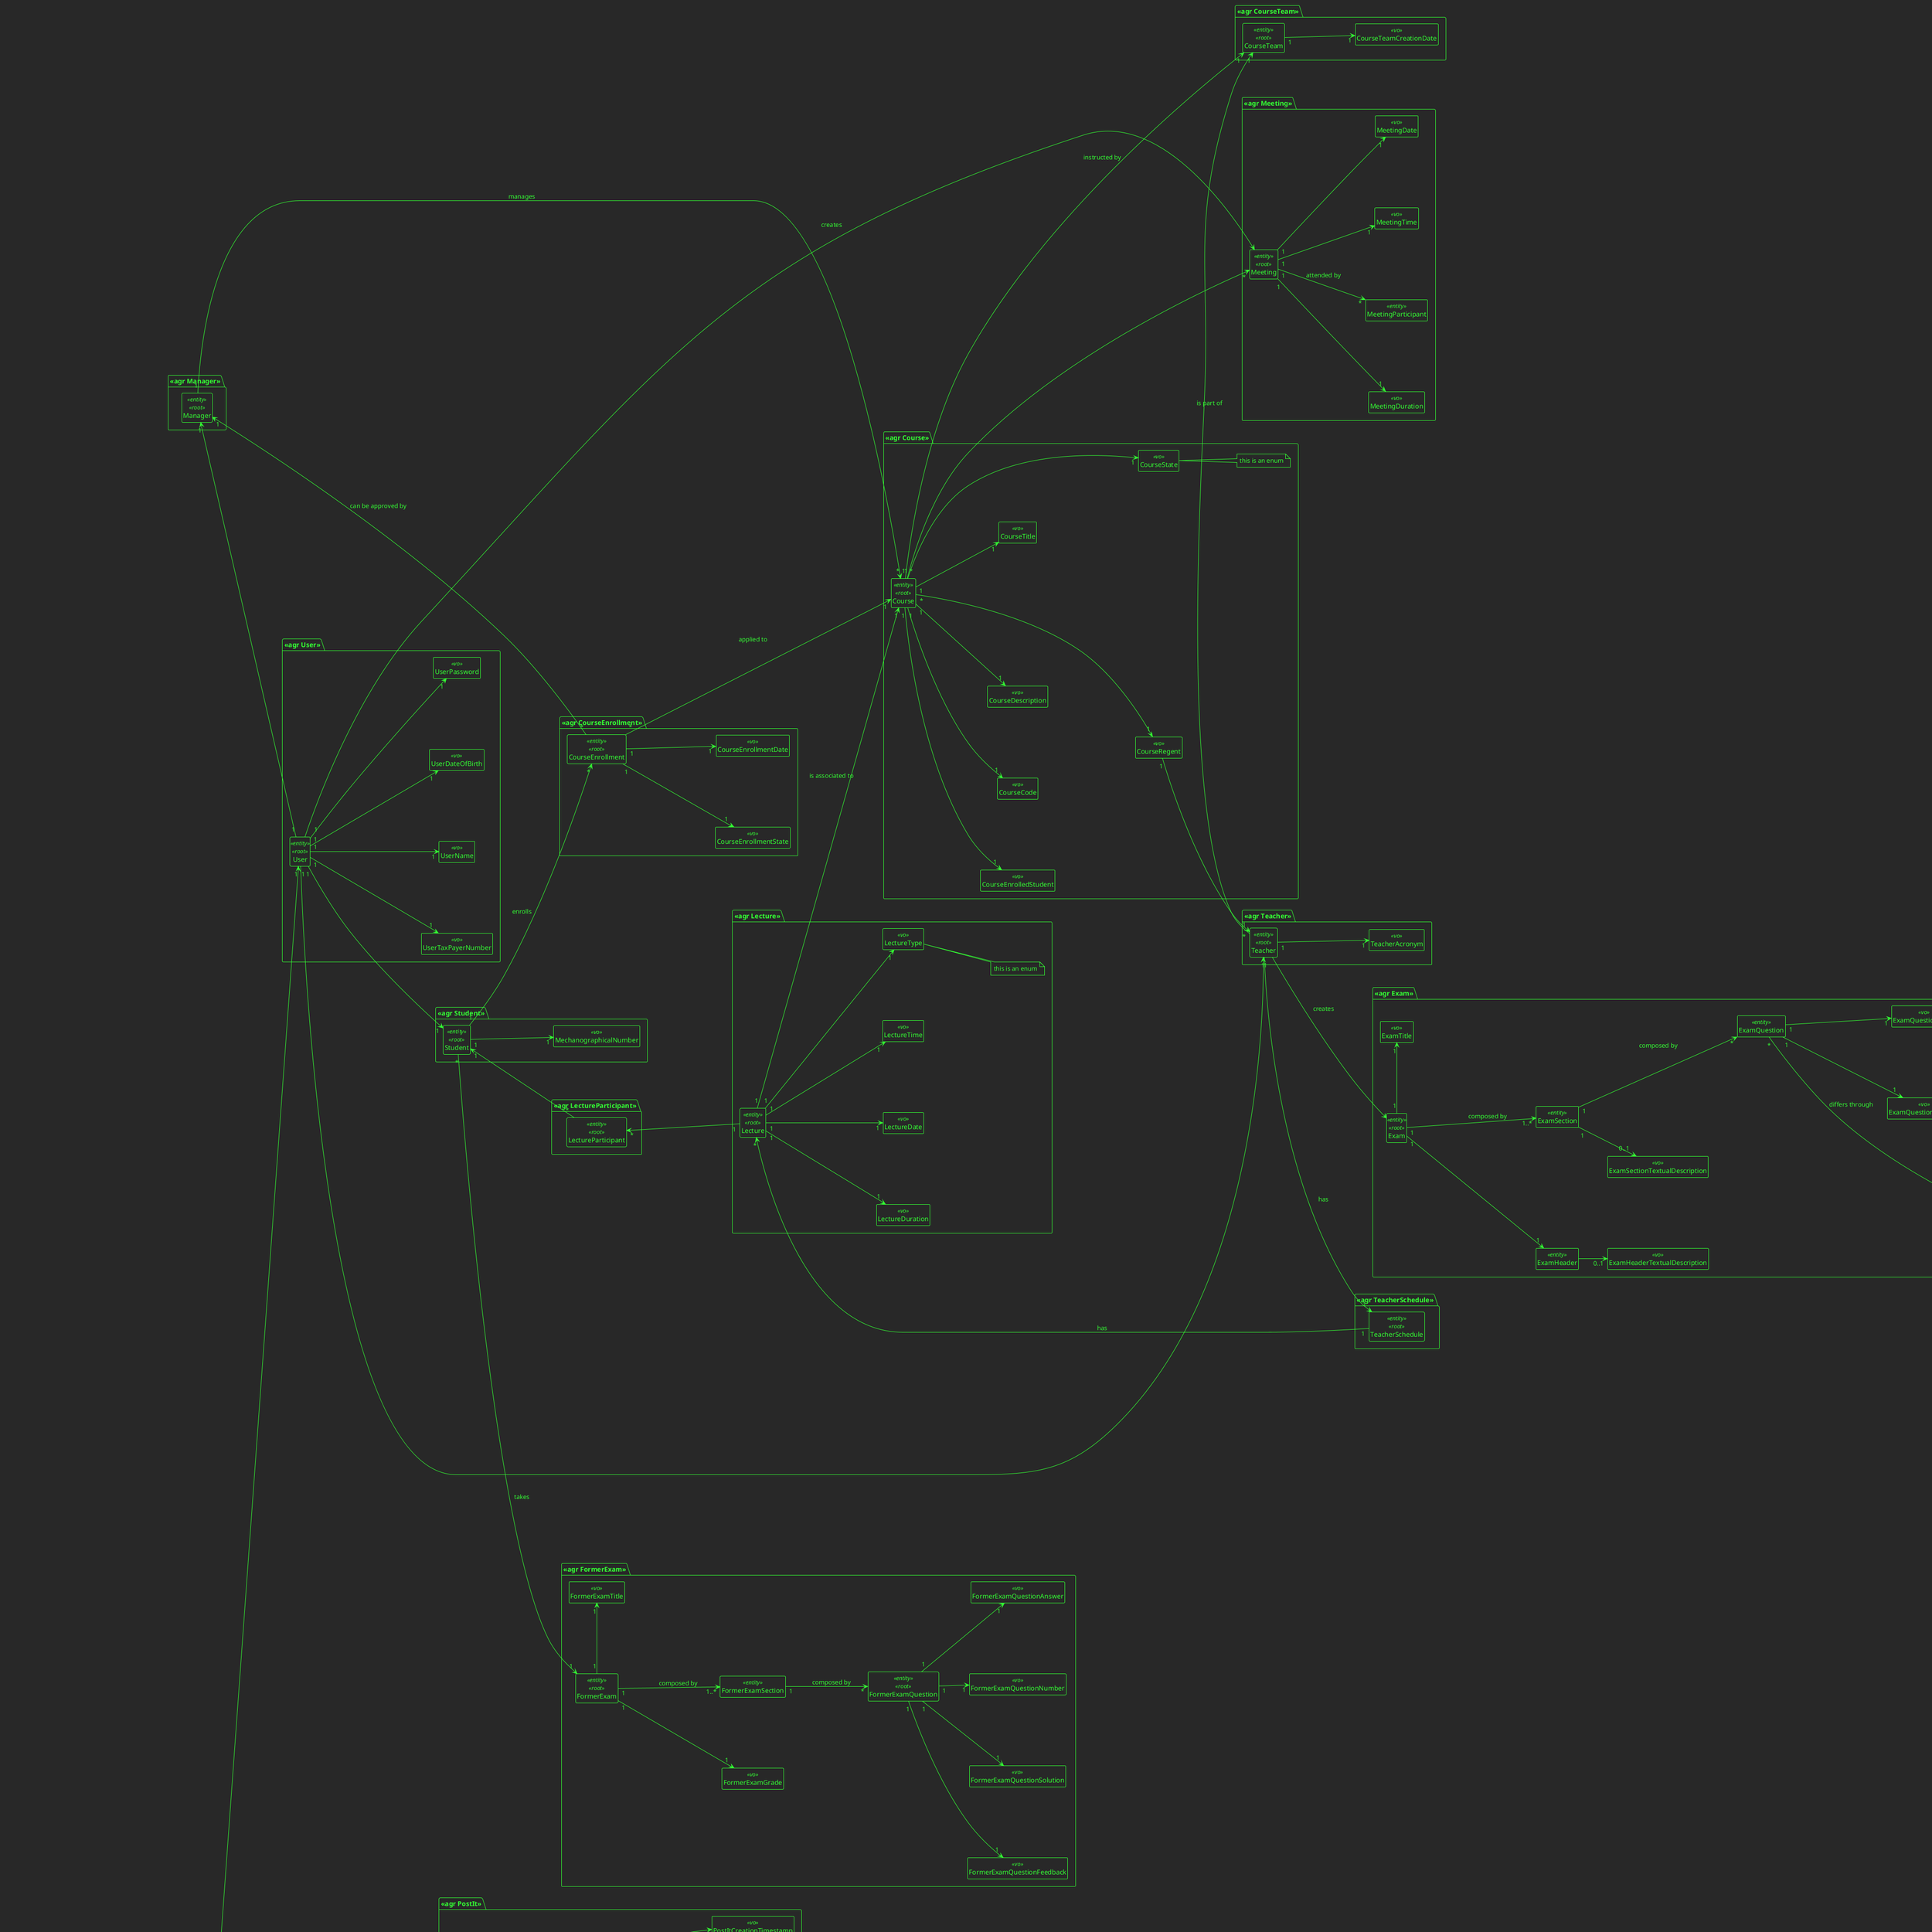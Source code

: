 @startuml DDD

!theme crt-green
skinparam nodesep 150
hide empty members
left to right direction

package "<<agr User>>"{
    class User<<entity>><<root>>{
    }
    class UserTaxPayerNumber<<vo>>{
    }
    class UserName<<vo>>{
    }
    class UserDateOfBirth<<vo>>{
    }
    class UserPassword<<vo>>{
    }
    User "1" --> "1" UserTaxPayerNumber
    User "1" --> "1" UserName
    User "1" --> "1" UserDateOfBirth
    User "1" --> "1" UserPassword
}

package "<<agr Manager>>"{

    class Manager<<entity>><<root>>{}
    User "1"-up-> "1"Manager

}

package "<<agr Teacher>>"{

    class Teacher<<entity>><<root>>{
    }
    class TeacherAcronym<<vo>>{
    }

    Teacher "1" -down-> "1" TeacherAcronym
    User "1"--> "1"Teacher
}

package "<<agr Course>>"{
    class Course<<entity>><<root>>{
    }
    class CourseEnrolledStudent<<vo>>{
    }
    class CourseCode <<vo>>
    class CourseDescription<<vo>>{
    }
    class CourseRegent<<vo>>{}

    class CourseTitle<<vo>>{
    }
    class CourseState<<vo>>{
    }
    note right: this is an enum
    Course "*" ---> "1" CourseState
    Course "*" -down--> "1" CourseRegent
    Course "1" -down-> "1" CourseTitle
    Course "1" -down-> "1" CourseDescription
    Course "1" -down-> "1" CourseCode
    Manager "1" -> "*"  Course : manages
    Course "1" --> "1" CourseEnrolledStudent
    CourseRegent "1" --> "1" Teacher
}

package "<<agr TeacherSchedule>>"{
    class TeacherSchedule <<entity>><<root>>{}

    Teacher "1"  --> "1" TeacherSchedule : has
}

package "<<agr CourseEnrollment>>"{
    class CourseEnrollment <<entity>><<root>>{
    }
    class CourseEnrollmentState <<vo>>{
    }
    class CourseEnrollmentDate <<vo>>{
    }
    CourseEnrollment "*" --> "1" Course : applied to
    CourseEnrollment "1" --> "1" CourseEnrollmentState
    CourseEnrollment "*"--left--> "1"Manager : can be approved by
    CourseEnrollment "1" --> "1" CourseEnrollmentDate
}

package "<<agr CourseTeam>>"{
    class CourseTeam<<entity>><<root>>{}
    class CourseTeamCreationDate<<vo>>{}

    CourseTeam "1" --> "1" CourseTeamCreationDate
    Teacher "*" -> "1" CourseTeam : is part of
    Course "1" --> "1" CourseTeam : instructed by
}


package "<<agr Exam>>"{
    class Exam  <<entity>><<root>> {
    }
    class ExamTitle <<vo>>{
    }
    class ExamHeader <<entity>>{
    }
    class ExamHeaderTextualDescription <<vo>>{
    }
    class ExamSection <<entity>>{
    }
    class ExamSectionTextualDescription <<vo>>{
    }
    class ExamQuestion <<entity>>{
    }
    class ExamQuestionNumber <<vo>>{
    }
    class ExamQuestionValue <<vo>>{
    }
    Teacher --> Exam : creates
    Exam "1" -right-> "1" ExamTitle
    Exam "1" ---> "1" ExamHeader
    ExamHeader --> "0..1" ExamHeaderTextualDescription
    Exam "1" ---> "1..*" ExamSection :composed by
    ExamSection "1" --> "0..1" ExamSectionTextualDescription
    ExamQuestion "1" ---> "1" ExamQuestionValue
    ExamQuestion "1" ---> "1" ExamQuestionNumber
    ExamSection "1" ---> "*" ExamQuestion : composed by
}

package "<<agr ExamQuestionType>>"{

    class ExamQuestionType <<entity>><<root>>{
    }

    class ExamMatchingQuestion <<vo>>{
    }

    class ExamMultipleChoiceQuestion <<vo>>{
    }

    class ExamShortAnswerQuestion <<vo>>{
    }

    class ExamNumericalQuestion <<vo>>{
    }

    class ExamMissingWordsQuestion <<vo>>{
    }

    class ExamVeracityQuestion <<vo>>{
    }

    ExamQuestionType <|-- ExamMatchingQuestion
    ExamQuestionType <|-- ExamNumericalQuestion
    ExamQuestionType <|-- ExamShortAnswerQuestion
    ExamQuestionType <|-- ExamMissingWordsQuestion
    ExamQuestionType <|-- ExamVeracityQuestion
    ExamQuestionType <|-- ExamMultipleChoiceQuestion
    ExamQuestion "*" ----> "1" ExamQuestionType : differs through
}





package "<<agr Lecture>>"{
    class Lecture<<entity>><<root>>{
    }
    class LectureDuration<<vo>>{
    }
    class LectureDate<<vo>>{
    }
    class LectureTime<<vo>>{
    }
    class LectureType<<vo>>{
    }
    note right: this is an enum

    Lecture"1" --> "1"LectureDuration
    Lecture"1" --> "1"LectureDate
    Lecture"1" --> "1"LectureTime
    Lecture "1"--> "1"Course : is associated to
    Lecture "*" <-- "1" TeacherSchedule : has
    Lecture "1" --> "1" LectureType
}

package "<<agr LectureParticipant>>"{
    class LectureParticipant<<entity>><<root>>{
    }

    LectureParticipant "*" <-- "1" Lecture

}

package "<<agr Meeting>>"{
    class Meeting<<entity>><<root>>{
    }
    class MeetingDuration<<vo>>{
    }
    class MeetingParticipant<<entity>>{
    }
    class MeetingTime<<vo>>{
    }
    class MeetingDate<<vo>>{
    }

    Meeting "1" --> "1"MeetingDuration
    Meeting"1" --> "*"MeetingParticipant : attended by
    Meeting"1" --> "1"MeetingTime
    Meeting "1"--> "1"MeetingDate
    User -----> Meeting : creates
    Course "1" ----> "*" Meeting
}

package "<<agr Student>>"{

    class Student<<entity>><<root>>{
    }
    class MechanographicalNumber<<vo>>{
    }
    Student "1" --> "1" MechanographicalNumber
    User "1"-->"1" Student
    Student"1" --> "*"CourseEnrollment : enrolls
    Student "1" <-- "*" LectureParticipant
}

package "<<agr SharedBoard>>"{
    class SharedBoard<<entity>><<root>>{
    }
    class SharedBoardTitle<<vo>>{
    }
    class SharedBoardMaxCells<<vo>>{
    }
    class SharedBoardCell<<vo>>{
    }
    class SharedBoardColumn<<entity>><<root>>{
    }
    class SharedBoardColumnTitle<<vo>>{
    }
    class SharedBoardColumnNumber<<vo>>{
    }
    class SharedBoardParticipant<<entity>>{
    }
    class SharedBoardPermission<<vo>>{
    }
    class SharedBoardGuest<<entity>>{
    }
    class SharedBoardArchived<<vo>>{}

    SharedBoard "1" --> "1" SharedBoardArchived
    SharedBoardGuest "1" --> "1" User
    SharedBoardParticipant "1" <-- "1" SharedBoardGuest
    SharedBoardParticipant "*" --> "1" SharedBoard : "interacts with"
    SharedBoardParticipant "1" --> "1..*" SharedBoardPermission
    SharedBoardColumn "1" --> "0..1" SharedBoardColumnTitle : "may have"
    SharedBoardColumn "1" --> "1" SharedBoardColumnNumber
    SharedBoard -> SharedBoardMaxCells
    SharedBoard "1" --> "1"SharedBoardTitle
    SharedBoard "1"--> "*"SharedBoardCell
    SharedBoardCell "1" --> "1" SharedBoardColumn
    SharedBoardCell "1" --> "1" SharedBoardRow
     class SharedBoardRow<<entity>><<root>>{
     }
        class SharedBoardRowTitle<<vo>>{
        }
        class SharedBoardRowNumber<<vo>>{
        }
        SharedBoardRow "1" --> "0..1" SharedBoardRowTitle : "may have"
        SharedBoardRow "1" --> "1" SharedBoardRowNumber

}

package "<<agr PostIt>>"{
    class PostIt<<entity>><<root>>{}
    class PostItCreationTimestamp<<vo>>{}
    'class PostItType<<vo>>{}
    class PostItContent<<vo>>{}
    class PostItCreator<<entity>>{}
    class PostItChanger<<entity>>{}
    class PostItHistory<<entity>>{}
    PostIt --> PostItHistory

    PostItHistory --> PostItCreator
    'PostItHistory --> PostItType
    PostItHistory --> PostItCreationTimestamp
    PostItHistory --> PostItContent
    PostItHistory --> PostItChanger

    PostIt --> PostItCreationTimestamp
    'PostIt --> PostItType
    SharedBoardCell "1" --> "1..0" PostIt
    PostIt --> PostItContent
    PostIt --> PostItCreator
    PostItCreator "1..*" --> "1" SharedBoard : participates
}

package "<<agr FormerExam>>"{
    class FormerExam<<entity>><<root>>{}
    class FormerExamGrade<<vo>>{}
    class FormerExamTitle<<vo>>{}
    class FormerExamSection<<entity>>{}

    FormerExam "1" --> "1" FormerExamGrade
    FormerExam "1" -right-> "1" FormerExamTitle
    Student "*" --> "1" FormerExam : takes
    FormerExam "1" --> "1..*" FormerExamSection : composed by
    class FormerExamQuestion<<entity>><<root>>{}
    class FormerExamQuestionFeedback<<vo>>{}
    class FormerExamQuestionSolution<<vo>>{}
    class FormerExamQuestionNumber<<vo>>{}
    class FormerExamQuestionAnswer<<vo>>{}

    FormerExamSection "1" --> "*" FormerExamQuestion : composed by
    FormerExamQuestion "1" --> "1" FormerExamQuestionFeedback
    FormerExamQuestion "1" --> "1" FormerExamQuestionSolution
    FormerExamQuestion "1" --> "1" FormerExamQuestionNumber
    FormerExamQuestion "1" -down-> "1" FormerExamQuestionAnswer
}

'               Events and Services Zone

'class ExamCreated<<event>>{
'}
'class ExamCreatedWatchdog<<service>>{
'}

'ExamCreatedWatchdog ..> ExamCreated : consumes
'Exam ..> ExamCreated : publishes
'FormerExam ..> ExamCreatedWatchdog : observes

hide circle
hide fields


@enduml